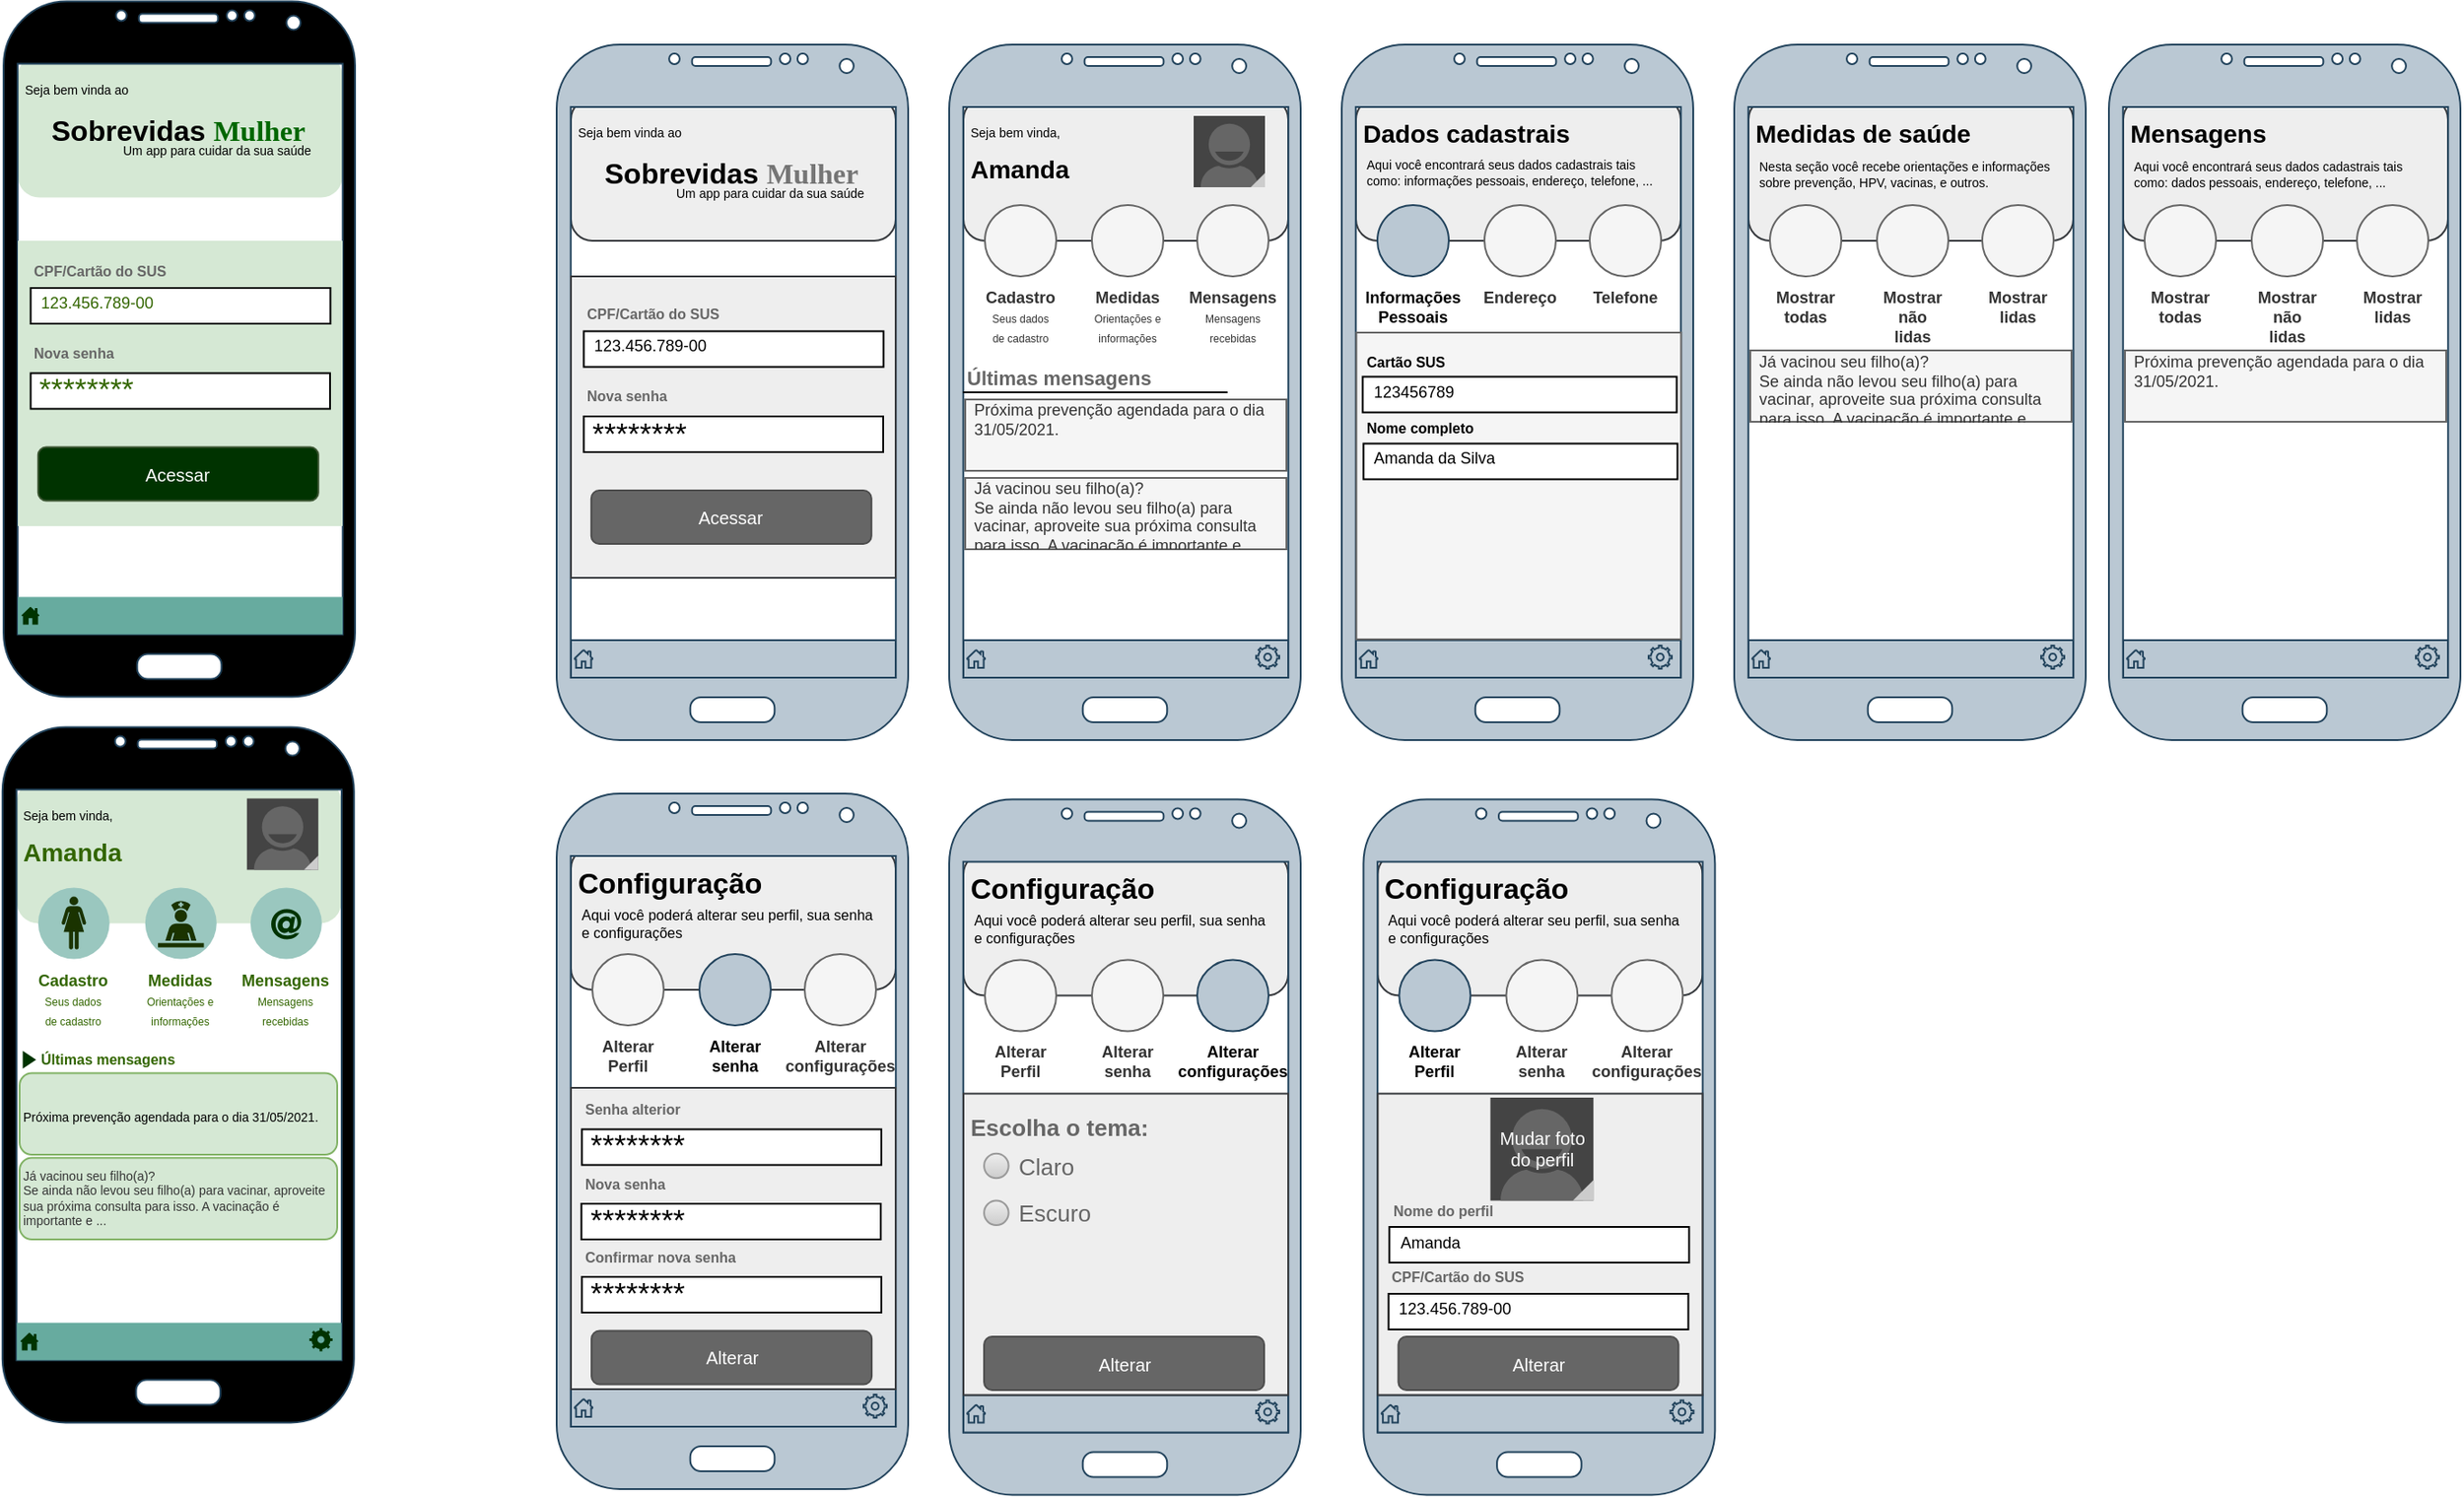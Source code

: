 <mxfile version="13.9.9" type="device"><diagram name="Page-1" id="f1b7ffb7-ca1e-a977-7cf5-a751b3c06c05"><mxGraphModel dx="1736" dy="1020" grid="1" gridSize="10" guides="1" tooltips="1" connect="1" arrows="1" fold="1" page="1" pageScale="1" pageWidth="9000" pageHeight="9000" background="#ffffff" math="0" shadow="0"><root><mxCell id="0"/><mxCell id="1" parent="0"/><mxCell id="N-Yd2WqZfvSpxe6x2Hxh-188" value="" style="rounded=1;whiteSpace=wrap;html=1;fillColor=#eeeeee;strokeColor=#36393d;" parent="1" vertex="1"><mxGeometry x="568" y="690" width="182" height="80" as="geometry"/></mxCell><mxCell id="N-Yd2WqZfvSpxe6x2Hxh-189" value="" style="verticalLabelPosition=bottom;verticalAlign=top;html=1;shadow=0;dashed=0;strokeWidth=1;shape=mxgraph.android.phone2;strokeColor=#23445d;fillColor=#bac8d3;" parent="1" vertex="1"><mxGeometry x="560" y="660" width="197" height="390" as="geometry"/></mxCell><mxCell id="N-Yd2WqZfvSpxe6x2Hxh-194" value="Seja bem vinda ao&amp;nbsp;" style="text;html=1;strokeColor=none;fillColor=none;align=left;verticalAlign=middle;whiteSpace=wrap;rounded=0;fontSize=7;" parent="1" vertex="1"><mxGeometry x="570" y="700" width="90" height="20" as="geometry"/></mxCell><mxCell id="N-Yd2WqZfvSpxe6x2Hxh-195" value="Sobrevidas &lt;font color=&quot;#757575&quot; face=&quot;Georgia&quot;&gt;Mulher&lt;/font&gt;" style="text;html=1;strokeColor=none;fillColor=none;align=center;verticalAlign=middle;whiteSpace=wrap;rounded=0;fontStyle=1;fontSize=16;" parent="1" vertex="1"><mxGeometry x="568" y="722" width="180" height="20" as="geometry"/></mxCell><mxCell id="N-Yd2WqZfvSpxe6x2Hxh-201" value="" style="rounded=0;whiteSpace=wrap;html=1;strokeWidth=1;fontSize=9;align=left;fillColor=#bac8d3;strokeColor=#23445d;" parent="1" vertex="1"><mxGeometry x="568" y="994" width="182" height="21" as="geometry"/></mxCell><mxCell id="N-Yd2WqZfvSpxe6x2Hxh-203" value="" style="pointerEvents=1;shadow=0;dashed=0;html=1;strokeColor=#23445d;labelPosition=center;verticalLabelPosition=bottom;verticalAlign=top;outlineConnect=0;align=center;shape=mxgraph.office.concepts.home;fillColor=#bac8d3;fontSize=9;" parent="1" vertex="1"><mxGeometry x="570" y="999.5" width="10.2" height="10" as="geometry"/></mxCell><mxCell id="N-Yd2WqZfvSpxe6x2Hxh-207" value="" style="rounded=0;whiteSpace=wrap;html=1;strokeWidth=1;fillColor=#eeeeee;fontSize=8;align=left;strokeColor=#36393d;" parent="1" vertex="1"><mxGeometry x="568" y="790" width="182" height="169" as="geometry"/></mxCell><mxCell id="N-Yd2WqZfvSpxe6x2Hxh-209" value="CPF/Cartão do SUS" style="text;html=1;strokeColor=none;fillColor=none;align=left;verticalAlign=middle;whiteSpace=wrap;rounded=0;fontSize=8;fontColor=#666666;fontStyle=1" parent="1" vertex="1"><mxGeometry x="575.2" y="801.75" width="165.4" height="19" as="geometry"/></mxCell><mxCell id="N-Yd2WqZfvSpxe6x2Hxh-210" value="********" style="strokeWidth=1;shadow=0;dashed=0;align=center;html=1;shape=mxgraph.mockup.forms.pwField;mainText=;align=left;fontSize=17;spacingLeft=3;" parent="1" vertex="1"><mxGeometry x="575.2" y="868.5" width="167.8" height="20" as="geometry"/></mxCell><mxCell id="N-Yd2WqZfvSpxe6x2Hxh-211" value="Nova senha" style="text;html=1;strokeColor=none;fillColor=none;align=left;verticalAlign=middle;whiteSpace=wrap;rounded=0;fontSize=8;fontColor=#666666;fontStyle=1" parent="1" vertex="1"><mxGeometry x="575.2" y="847.5" width="165.4" height="19" as="geometry"/></mxCell><mxCell id="N-Yd2WqZfvSpxe6x2Hxh-214" value="123.456.789-00" style="strokeWidth=1;shadow=0;dashed=0;align=center;html=1;shape=mxgraph.mockup.text.textBox;align=left;fontSize=9;spacingLeft=4;spacingTop=-3;mainText=;" parent="1" vertex="1"><mxGeometry x="575.2" y="820.75" width="168" height="20" as="geometry"/></mxCell><mxCell id="N-Yd2WqZfvSpxe6x2Hxh-216" value="Acessar" style="rounded=1;html=1;shadow=0;dashed=0;whiteSpace=wrap;fontSize=10;fillColor=#666666;align=center;strokeColor=#4D4D4D;fontColor=#ffffff;" parent="1" vertex="1"><mxGeometry x="579.4" y="910" width="157" height="30" as="geometry"/></mxCell><mxCell id="N-Yd2WqZfvSpxe6x2Hxh-63" value="" style="rounded=1;whiteSpace=wrap;html=1;fillColor=#eeeeee;strokeColor=#36393d;" parent="1" vertex="1"><mxGeometry x="788" y="690" width="182" height="80" as="geometry"/></mxCell><mxCell id="N-Yd2WqZfvSpxe6x2Hxh-61" value="" style="verticalLabelPosition=bottom;verticalAlign=top;html=1;shadow=0;dashed=0;strokeWidth=1;shape=mxgraph.android.phone2;strokeColor=#23445d;fillColor=#bac8d3;" parent="1" vertex="1"><mxGeometry x="780" y="660" width="197" height="390" as="geometry"/></mxCell><mxCell id="N-Yd2WqZfvSpxe6x2Hxh-64" value="Cadastro&lt;br&gt;&lt;font style=&quot;font-size: 6px ; font-weight: normal&quot;&gt;Seus dados&lt;br&gt;de cadastro&lt;br&gt;&lt;/font&gt;" style="ellipse;whiteSpace=wrap;html=1;aspect=fixed;fillColor=#f5f5f5;strokeColor=#666666;fontColor=#333333;gradientDirection=north;labelPosition=center;verticalLabelPosition=bottom;align=center;verticalAlign=top;fontStyle=1;fontSize=9;" parent="1" vertex="1"><mxGeometry x="800" y="750" width="40" height="40" as="geometry"/></mxCell><mxCell id="N-Yd2WqZfvSpxe6x2Hxh-65" value="Medidas&lt;br&gt;&lt;span style=&quot;font-weight: normal&quot;&gt;&lt;font style=&quot;font-size: 6px&quot;&gt;Orientações e informações&lt;/font&gt;&lt;/span&gt;" style="ellipse;whiteSpace=wrap;html=1;aspect=fixed;fillColor=#f5f5f5;strokeColor=#666666;fontColor=#333333;gradientDirection=north;labelPosition=center;verticalLabelPosition=bottom;align=center;verticalAlign=top;fontStyle=1;fontSize=9;" parent="1" vertex="1"><mxGeometry x="860" y="750" width="40" height="40" as="geometry"/></mxCell><mxCell id="N-Yd2WqZfvSpxe6x2Hxh-66" value="Mensagens&lt;br&gt;&lt;span style=&quot;font-weight: normal&quot;&gt;&lt;font style=&quot;font-size: 6px&quot;&gt;Mensagens recebidas&lt;/font&gt;&lt;/span&gt;" style="ellipse;whiteSpace=wrap;html=1;aspect=fixed;fillColor=#f5f5f5;strokeColor=#666666;fontColor=#333333;gradientDirection=north;verticalAlign=top;labelPosition=center;verticalLabelPosition=bottom;align=center;fontSize=9;fontStyle=1" parent="1" vertex="1"><mxGeometry x="919" y="750" width="40" height="40" as="geometry"/></mxCell><mxCell id="N-Yd2WqZfvSpxe6x2Hxh-69" value="" style="verticalLabelPosition=bottom;verticalAlign=top;html=1;shadow=0;dashed=0;strokeWidth=1;shape=mxgraph.android.contact_badge_normal;gradientColor=#ffffff;" parent="1" vertex="1"><mxGeometry x="917" y="700" width="40" height="40" as="geometry"/></mxCell><mxCell id="N-Yd2WqZfvSpxe6x2Hxh-70" value="Seja bem vinda," style="text;html=1;strokeColor=none;fillColor=none;align=left;verticalAlign=middle;whiteSpace=wrap;rounded=0;fontSize=7;" parent="1" vertex="1"><mxGeometry x="790" y="700" width="90" height="20" as="geometry"/></mxCell><mxCell id="N-Yd2WqZfvSpxe6x2Hxh-71" value="Amanda" style="text;html=1;strokeColor=none;fillColor=none;align=left;verticalAlign=middle;whiteSpace=wrap;rounded=0;fontStyle=1;fontSize=14;" parent="1" vertex="1"><mxGeometry x="790" y="720" width="90" height="20" as="geometry"/></mxCell><mxCell id="N-Yd2WqZfvSpxe6x2Hxh-84" value="" style="group" parent="1" vertex="1" connectable="0"><mxGeometry x="787.75" y="850" width="155.25" height="10" as="geometry"/></mxCell><mxCell id="N-Yd2WqZfvSpxe6x2Hxh-82" value="" style="line;strokeWidth=1;html=1;gradientColor=#ffffff;fontSize=9;align=left;" parent="N-Yd2WqZfvSpxe6x2Hxh-84" vertex="1"><mxGeometry x="-7.017e-14" width="148.299" height="10" as="geometry"/></mxCell><mxCell id="N-Yd2WqZfvSpxe6x2Hxh-85" value="Últimas mensagens" style="text;html=1;align=left;verticalAlign=middle;whiteSpace=wrap;rounded=0;fontSize=11;fontStyle=1;fontColor=#666666;" parent="1" vertex="1"><mxGeometry x="787.75" y="839" width="180" height="15" as="geometry"/></mxCell><mxCell id="N-Yd2WqZfvSpxe6x2Hxh-87" value="&lt;br style=&quot;font-size: 9px;&quot;&gt;&lt;span style=&quot;font-size: 9px;&quot;&gt;Próxima prevenção agendada para o dia 31/05/2021.&lt;br style=&quot;font-size: 9px;&quot;&gt;&lt;/span&gt;" style="text;html=1;strokeColor=#666666;fillColor=#f5f5f5;spacing=5;spacingTop=-20;whiteSpace=wrap;overflow=hidden;rounded=0;fontSize=9;align=left;fontColor=#333333;" parent="1" vertex="1"><mxGeometry x="789" y="859" width="180" height="40" as="geometry"/></mxCell><mxCell id="N-Yd2WqZfvSpxe6x2Hxh-89" value="&lt;br&gt;Já vacinou seu filho(a)?&lt;br&gt;Se ainda não levou seu filho(a) para vacinar, aproveite sua próxima consulta para isso. A vacinação é importante e ..." style="text;html=1;strokeColor=#666666;fillColor=#f5f5f5;spacing=5;spacingTop=-20;whiteSpace=wrap;overflow=hidden;rounded=0;fontSize=9;align=left;fontColor=#333333;" parent="1" vertex="1"><mxGeometry x="789" y="903" width="180" height="40" as="geometry"/></mxCell><mxCell id="N-Yd2WqZfvSpxe6x2Hxh-90" value="" style="rounded=0;whiteSpace=wrap;html=1;strokeWidth=1;fontSize=9;align=left;fillColor=#bac8d3;strokeColor=#23445d;" parent="1" vertex="1"><mxGeometry x="788" y="994" width="182" height="21" as="geometry"/></mxCell><mxCell id="N-Yd2WqZfvSpxe6x2Hxh-91" value="" style="html=1;verticalLabelPosition=bottom;align=center;labelBackgroundColor=#ffffff;verticalAlign=top;strokeWidth=1;strokeColor=#23445d;shadow=0;dashed=0;shape=mxgraph.ios7.icons.settings;fontSize=9;fillColor=#bac8d3;" parent="1" vertex="1"><mxGeometry x="952" y="997" width="13" height="13" as="geometry"/></mxCell><mxCell id="N-Yd2WqZfvSpxe6x2Hxh-92" value="" style="pointerEvents=1;shadow=0;dashed=0;html=1;strokeColor=#23445d;labelPosition=center;verticalLabelPosition=bottom;verticalAlign=top;outlineConnect=0;align=center;shape=mxgraph.office.concepts.home;fillColor=#bac8d3;fontSize=9;" parent="1" vertex="1"><mxGeometry x="790" y="999.5" width="10.2" height="10" as="geometry"/></mxCell><mxCell id="N-Yd2WqZfvSpxe6x2Hxh-112" value="" style="rounded=1;whiteSpace=wrap;html=1;fillColor=#eeeeee;strokeColor=#36393d;" parent="1" vertex="1"><mxGeometry x="1008" y="690" width="182" height="80" as="geometry"/></mxCell><mxCell id="N-Yd2WqZfvSpxe6x2Hxh-113" value="" style="verticalLabelPosition=bottom;verticalAlign=top;html=1;shadow=0;dashed=0;strokeWidth=1;shape=mxgraph.android.phone2;strokeColor=#23445d;fillColor=#bac8d3;" parent="1" vertex="1"><mxGeometry x="1000" y="660" width="197" height="390" as="geometry"/></mxCell><mxCell id="N-Yd2WqZfvSpxe6x2Hxh-114" value="&lt;font&gt;&lt;font style=&quot;font-size: 9px&quot;&gt;Informações Pessoais&lt;/font&gt;&lt;br&gt;&lt;/font&gt;" style="ellipse;whiteSpace=wrap;html=1;aspect=fixed;fillColor=#bac8d3;strokeColor=#23445d;gradientDirection=north;labelPosition=center;verticalLabelPosition=bottom;align=center;verticalAlign=top;fontStyle=1;fontSize=9;" parent="1" vertex="1"><mxGeometry x="1020" y="750" width="40" height="40" as="geometry"/></mxCell><mxCell id="N-Yd2WqZfvSpxe6x2Hxh-115" value="Endereço" style="ellipse;whiteSpace=wrap;html=1;aspect=fixed;fillColor=#f5f5f5;strokeColor=#666666;fontColor=#333333;gradientDirection=north;labelPosition=center;verticalLabelPosition=bottom;align=center;verticalAlign=top;fontStyle=1;fontSize=9;" parent="1" vertex="1"><mxGeometry x="1080" y="750" width="40" height="40" as="geometry"/></mxCell><mxCell id="N-Yd2WqZfvSpxe6x2Hxh-116" value="Telefone" style="ellipse;whiteSpace=wrap;html=1;aspect=fixed;fillColor=#f5f5f5;strokeColor=#666666;fontColor=#333333;gradientDirection=north;verticalAlign=top;labelPosition=center;verticalLabelPosition=bottom;align=center;fontSize=9;fontStyle=1" parent="1" vertex="1"><mxGeometry x="1139" y="750" width="40" height="40" as="geometry"/></mxCell><mxCell id="N-Yd2WqZfvSpxe6x2Hxh-119" value="Dados cadastrais" style="text;html=1;strokeColor=none;fillColor=none;align=left;verticalAlign=middle;whiteSpace=wrap;rounded=0;fontStyle=1;fontSize=14;" parent="1" vertex="1"><mxGeometry x="1010" y="700" width="170" height="20" as="geometry"/></mxCell><mxCell id="N-Yd2WqZfvSpxe6x2Hxh-125" value="" style="rounded=0;whiteSpace=wrap;html=1;strokeWidth=1;fontSize=9;align=left;fillColor=#bac8d3;strokeColor=#23445d;" parent="1" vertex="1"><mxGeometry x="1008" y="994" width="182" height="21" as="geometry"/></mxCell><mxCell id="N-Yd2WqZfvSpxe6x2Hxh-126" value="" style="html=1;verticalLabelPosition=bottom;align=center;labelBackgroundColor=#ffffff;verticalAlign=top;strokeWidth=1;strokeColor=#23445d;shadow=0;dashed=0;shape=mxgraph.ios7.icons.settings;fontSize=9;fillColor=#bac8d3;" parent="1" vertex="1"><mxGeometry x="1172" y="997" width="13" height="13" as="geometry"/></mxCell><mxCell id="N-Yd2WqZfvSpxe6x2Hxh-127" value="" style="pointerEvents=1;shadow=0;dashed=0;html=1;strokeColor=#23445d;labelPosition=center;verticalLabelPosition=bottom;verticalAlign=top;outlineConnect=0;align=center;shape=mxgraph.office.concepts.home;fillColor=#bac8d3;fontSize=9;" parent="1" vertex="1"><mxGeometry x="1010" y="999.5" width="10.2" height="10" as="geometry"/></mxCell><mxCell id="N-Yd2WqZfvSpxe6x2Hxh-111" value="Aqui você encontrará seus dados cadastrais tais como: informações pessoais, endereço, telefone, ..." style="text;html=1;strokeColor=none;fillColor=none;align=left;verticalAlign=middle;whiteSpace=wrap;rounded=0;fontSize=7;" parent="1" vertex="1"><mxGeometry x="1012.2" y="722" width="167.8" height="20" as="geometry"/></mxCell><mxCell id="N-Yd2WqZfvSpxe6x2Hxh-131" value="" style="rounded=1;whiteSpace=wrap;html=1;fillColor=#eeeeee;strokeColor=#36393d;" parent="1" vertex="1"><mxGeometry x="1228" y="690" width="182" height="80" as="geometry"/></mxCell><mxCell id="N-Yd2WqZfvSpxe6x2Hxh-132" value="" style="verticalLabelPosition=bottom;verticalAlign=top;html=1;shadow=0;dashed=0;strokeWidth=1;shape=mxgraph.android.phone2;strokeColor=#23445d;fillColor=#bac8d3;" parent="1" vertex="1"><mxGeometry x="1220" y="660" width="197" height="390" as="geometry"/></mxCell><mxCell id="N-Yd2WqZfvSpxe6x2Hxh-133" value="&lt;font&gt;Mostrar todas&lt;br&gt;&lt;/font&gt;" style="ellipse;whiteSpace=wrap;html=1;aspect=fixed;fillColor=#f5f5f5;strokeColor=#666666;fontColor=#333333;gradientDirection=north;labelPosition=center;verticalLabelPosition=bottom;align=center;verticalAlign=top;fontStyle=1;fontSize=9;" parent="1" vertex="1"><mxGeometry x="1240" y="750" width="40" height="40" as="geometry"/></mxCell><mxCell id="N-Yd2WqZfvSpxe6x2Hxh-134" value="Mostrar não lidas" style="ellipse;whiteSpace=wrap;html=1;aspect=fixed;fillColor=#f5f5f5;strokeColor=#666666;fontColor=#333333;gradientDirection=north;labelPosition=center;verticalLabelPosition=bottom;align=center;verticalAlign=top;fontStyle=1;fontSize=9;" parent="1" vertex="1"><mxGeometry x="1300" y="750" width="40" height="40" as="geometry"/></mxCell><mxCell id="N-Yd2WqZfvSpxe6x2Hxh-135" value="Mostrar lidas" style="ellipse;whiteSpace=wrap;html=1;aspect=fixed;fillColor=#f5f5f5;strokeColor=#666666;fontColor=#333333;gradientDirection=north;verticalAlign=top;labelPosition=center;verticalLabelPosition=bottom;align=center;fontSize=9;fontStyle=1" parent="1" vertex="1"><mxGeometry x="1359" y="750" width="40" height="40" as="geometry"/></mxCell><mxCell id="N-Yd2WqZfvSpxe6x2Hxh-136" value="Medidas de saúde" style="text;html=1;strokeColor=none;fillColor=none;align=left;verticalAlign=middle;whiteSpace=wrap;rounded=0;fontStyle=1;fontSize=14;" parent="1" vertex="1"><mxGeometry x="1230" y="700" width="170" height="20" as="geometry"/></mxCell><mxCell id="N-Yd2WqZfvSpxe6x2Hxh-137" value="" style="rounded=0;whiteSpace=wrap;html=1;strokeWidth=1;fontSize=9;align=left;fillColor=#bac8d3;strokeColor=#23445d;" parent="1" vertex="1"><mxGeometry x="1228" y="994" width="182" height="21" as="geometry"/></mxCell><mxCell id="N-Yd2WqZfvSpxe6x2Hxh-138" value="" style="html=1;verticalLabelPosition=bottom;align=center;labelBackgroundColor=#ffffff;verticalAlign=top;strokeWidth=1;strokeColor=#23445d;shadow=0;dashed=0;shape=mxgraph.ios7.icons.settings;fontSize=9;fillColor=#bac8d3;" parent="1" vertex="1"><mxGeometry x="1392" y="997" width="13" height="13" as="geometry"/></mxCell><mxCell id="N-Yd2WqZfvSpxe6x2Hxh-139" value="" style="pointerEvents=1;shadow=0;dashed=0;html=1;strokeColor=#23445d;labelPosition=center;verticalLabelPosition=bottom;verticalAlign=top;outlineConnect=0;align=center;shape=mxgraph.office.concepts.home;fillColor=#bac8d3;fontSize=9;" parent="1" vertex="1"><mxGeometry x="1230" y="999.5" width="10.2" height="10" as="geometry"/></mxCell><mxCell id="N-Yd2WqZfvSpxe6x2Hxh-140" value="Nesta seção você recebe orientações e informações sobre prevenção, HPV, vacinas, e outros." style="text;html=1;strokeColor=none;fillColor=none;align=left;verticalAlign=middle;whiteSpace=wrap;rounded=0;fontSize=7;" parent="1" vertex="1"><mxGeometry x="1232.2" y="721" width="167.8" height="24" as="geometry"/></mxCell><mxCell id="N-Yd2WqZfvSpxe6x2Hxh-141" value="" style="rounded=1;whiteSpace=wrap;html=1;fillColor=#eeeeee;strokeColor=#36393d;" parent="1" vertex="1"><mxGeometry x="1438" y="690" width="182" height="80" as="geometry"/></mxCell><mxCell id="N-Yd2WqZfvSpxe6x2Hxh-142" value="" style="verticalLabelPosition=bottom;verticalAlign=top;html=1;shadow=0;dashed=0;strokeWidth=1;shape=mxgraph.android.phone2;strokeColor=#23445d;fillColor=#bac8d3;" parent="1" vertex="1"><mxGeometry x="1430" y="660" width="197" height="390" as="geometry"/></mxCell><mxCell id="N-Yd2WqZfvSpxe6x2Hxh-143" value="&lt;font&gt;Mostrar todas&lt;br&gt;&lt;/font&gt;" style="ellipse;whiteSpace=wrap;html=1;aspect=fixed;fillColor=#f5f5f5;strokeColor=#666666;fontColor=#333333;gradientDirection=north;labelPosition=center;verticalLabelPosition=bottom;align=center;verticalAlign=top;fontStyle=1;fontSize=9;" parent="1" vertex="1"><mxGeometry x="1450" y="750" width="40" height="40" as="geometry"/></mxCell><mxCell id="N-Yd2WqZfvSpxe6x2Hxh-144" value="Mostrar não lidas" style="ellipse;whiteSpace=wrap;html=1;aspect=fixed;fillColor=#f5f5f5;strokeColor=#666666;fontColor=#333333;gradientDirection=north;labelPosition=center;verticalLabelPosition=bottom;align=center;verticalAlign=top;fontStyle=1;fontSize=9;" parent="1" vertex="1"><mxGeometry x="1510" y="750" width="40" height="40" as="geometry"/></mxCell><mxCell id="N-Yd2WqZfvSpxe6x2Hxh-145" value="Mostrar lidas" style="ellipse;whiteSpace=wrap;html=1;aspect=fixed;fillColor=#f5f5f5;strokeColor=#666666;fontColor=#333333;gradientDirection=north;verticalAlign=top;labelPosition=center;verticalLabelPosition=bottom;align=center;fontSize=9;fontStyle=1" parent="1" vertex="1"><mxGeometry x="1569" y="750" width="40" height="40" as="geometry"/></mxCell><mxCell id="N-Yd2WqZfvSpxe6x2Hxh-146" value="Mensagens" style="text;html=1;strokeColor=none;fillColor=none;align=left;verticalAlign=middle;whiteSpace=wrap;rounded=0;fontStyle=1;fontSize=14;" parent="1" vertex="1"><mxGeometry x="1440" y="700" width="170" height="20" as="geometry"/></mxCell><mxCell id="N-Yd2WqZfvSpxe6x2Hxh-147" value="" style="rounded=0;whiteSpace=wrap;html=1;strokeWidth=1;fontSize=9;align=left;fillColor=#bac8d3;strokeColor=#23445d;" parent="1" vertex="1"><mxGeometry x="1438" y="994" width="182" height="21" as="geometry"/></mxCell><mxCell id="N-Yd2WqZfvSpxe6x2Hxh-148" value="" style="html=1;verticalLabelPosition=bottom;align=center;labelBackgroundColor=#ffffff;verticalAlign=top;strokeWidth=1;strokeColor=#23445d;shadow=0;dashed=0;shape=mxgraph.ios7.icons.settings;fontSize=9;fillColor=#bac8d3;" parent="1" vertex="1"><mxGeometry x="1602" y="997" width="13" height="13" as="geometry"/></mxCell><mxCell id="N-Yd2WqZfvSpxe6x2Hxh-149" value="" style="pointerEvents=1;shadow=0;dashed=0;html=1;strokeColor=#23445d;labelPosition=center;verticalLabelPosition=bottom;verticalAlign=top;outlineConnect=0;align=center;shape=mxgraph.office.concepts.home;fillColor=#bac8d3;fontSize=9;" parent="1" vertex="1"><mxGeometry x="1440" y="999.5" width="10.2" height="10" as="geometry"/></mxCell><mxCell id="N-Yd2WqZfvSpxe6x2Hxh-150" value="Aqui você encontrará seus dados cadastrais tais como: dados pessoais, endereço, telefone, ..." style="text;html=1;strokeColor=none;fillColor=none;align=left;verticalAlign=middle;whiteSpace=wrap;rounded=0;fontSize=7;" parent="1" vertex="1"><mxGeometry x="1442.2" y="721" width="167.8" height="24" as="geometry"/></mxCell><mxCell id="N-Yd2WqZfvSpxe6x2Hxh-151" value="&lt;br style=&quot;font-size: 9px;&quot;&gt;&lt;span style=&quot;font-size: 9px;&quot;&gt;Próxima prevenção agendada para o dia 31/05/2021.&lt;br style=&quot;font-size: 9px;&quot;&gt;&lt;/span&gt;" style="text;html=1;strokeColor=#666666;fillColor=#f5f5f5;spacing=5;spacingTop=-20;whiteSpace=wrap;overflow=hidden;rounded=0;fontSize=9;align=left;fontColor=#333333;" parent="1" vertex="1"><mxGeometry x="1439" y="831.5" width="180" height="40" as="geometry"/></mxCell><mxCell id="N-Yd2WqZfvSpxe6x2Hxh-152" value="&lt;br&gt;Já vacinou seu filho(a)?&lt;br&gt;Se ainda não levou seu filho(a) para vacinar, aproveite sua próxima consulta para isso. A vacinação é importante e ..." style="text;html=1;strokeColor=#666666;fillColor=#f5f5f5;spacing=5;spacingTop=-20;whiteSpace=wrap;overflow=hidden;rounded=0;fontSize=9;align=left;fontColor=#333333;" parent="1" vertex="1"><mxGeometry x="1229" y="831.5" width="180" height="40" as="geometry"/></mxCell><mxCell id="N-Yd2WqZfvSpxe6x2Hxh-156" value="" style="rounded=0;whiteSpace=wrap;html=1;strokeWidth=1;fontSize=8;align=left;fillColor=#f5f5f5;strokeColor=#666666;fontColor=#333333;" parent="1" vertex="1"><mxGeometry x="1008.2" y="821.5" width="182" height="172" as="geometry"/></mxCell><mxCell id="N-Yd2WqZfvSpxe6x2Hxh-157" value="123456789" style="strokeWidth=1;shadow=0;dashed=0;align=center;html=1;shape=mxgraph.mockup.text.textBox;align=left;fontSize=9;spacingLeft=4;spacingTop=-3;mainText=;" parent="1" vertex="1"><mxGeometry x="1011.75" y="846.25" width="176" height="20" as="geometry"/></mxCell><mxCell id="N-Yd2WqZfvSpxe6x2Hxh-158" value="Cartão SUS" style="text;html=1;strokeColor=none;fillColor=none;align=left;verticalAlign=middle;whiteSpace=wrap;rounded=0;fontSize=8;fontStyle=1" parent="1" vertex="1"><mxGeometry x="1011.75" y="828.75" width="164.25" height="17.5" as="geometry"/></mxCell><mxCell id="N-Yd2WqZfvSpxe6x2Hxh-160" value="Nome completo" style="text;html=1;strokeColor=none;fillColor=none;align=left;verticalAlign=middle;whiteSpace=wrap;rounded=0;fontSize=8;fontStyle=1" parent="1" vertex="1"><mxGeometry x="1012.2" y="866.25" width="164.25" height="17.5" as="geometry"/></mxCell><mxCell id="N-Yd2WqZfvSpxe6x2Hxh-161" value="Amanda da Silva" style="strokeWidth=1;shadow=0;dashed=0;align=center;html=1;shape=mxgraph.mockup.text.textBox;align=left;fontSize=9;spacingLeft=4;spacingTop=-3;mainText=;" parent="1" vertex="1"><mxGeometry x="1012.2" y="883.75" width="176" height="20" as="geometry"/></mxCell><mxCell id="N-Yd2WqZfvSpxe6x2Hxh-163" value="" style="rounded=1;whiteSpace=wrap;html=1;fillColor=#eeeeee;strokeColor=#36393d;" parent="1" vertex="1"><mxGeometry x="568" y="1110" width="182" height="80" as="geometry"/></mxCell><mxCell id="N-Yd2WqZfvSpxe6x2Hxh-164" value="" style="verticalLabelPosition=bottom;verticalAlign=top;html=1;shadow=0;dashed=0;strokeWidth=1;shape=mxgraph.android.phone2;strokeColor=#23445d;fillColor=#bac8d3;" parent="1" vertex="1"><mxGeometry x="560" y="1080" width="197" height="390" as="geometry"/></mxCell><mxCell id="N-Yd2WqZfvSpxe6x2Hxh-165" value="&lt;font&gt;Alterar Perfil&lt;br&gt;&lt;/font&gt;" style="ellipse;whiteSpace=wrap;html=1;aspect=fixed;fillColor=#f5f5f5;strokeColor=#666666;fontColor=#333333;gradientDirection=north;labelPosition=center;verticalLabelPosition=bottom;align=center;verticalAlign=top;fontStyle=1;fontSize=9;" parent="1" vertex="1"><mxGeometry x="580" y="1170" width="40" height="40" as="geometry"/></mxCell><mxCell id="N-Yd2WqZfvSpxe6x2Hxh-166" value="Alterar senha" style="ellipse;whiteSpace=wrap;html=1;aspect=fixed;fillColor=#bac8d3;strokeColor=#23445d;gradientDirection=north;labelPosition=center;verticalLabelPosition=bottom;align=center;verticalAlign=top;fontStyle=1;fontSize=9;" parent="1" vertex="1"><mxGeometry x="640" y="1170" width="40" height="40" as="geometry"/></mxCell><mxCell id="N-Yd2WqZfvSpxe6x2Hxh-167" value="Alterar configurações" style="ellipse;whiteSpace=wrap;html=1;aspect=fixed;fillColor=#f5f5f5;strokeColor=#666666;fontColor=#333333;gradientDirection=north;verticalAlign=top;labelPosition=center;verticalLabelPosition=bottom;align=center;fontSize=9;fontStyle=1" parent="1" vertex="1"><mxGeometry x="699" y="1170" width="40" height="40" as="geometry"/></mxCell><mxCell id="N-Yd2WqZfvSpxe6x2Hxh-168" value="Configuração" style="text;html=1;strokeColor=none;fillColor=none;align=left;verticalAlign=middle;whiteSpace=wrap;rounded=0;fontStyle=1;fontSize=16;" parent="1" vertex="1"><mxGeometry x="570" y="1120" width="170" height="20" as="geometry"/></mxCell><mxCell id="N-Yd2WqZfvSpxe6x2Hxh-169" value="" style="rounded=0;whiteSpace=wrap;html=1;strokeWidth=1;fontSize=9;align=left;fillColor=#bac8d3;strokeColor=#23445d;" parent="1" vertex="1"><mxGeometry x="568" y="1414" width="182" height="21" as="geometry"/></mxCell><mxCell id="N-Yd2WqZfvSpxe6x2Hxh-170" value="" style="html=1;verticalLabelPosition=bottom;align=center;labelBackgroundColor=#ffffff;verticalAlign=top;strokeWidth=1;strokeColor=#23445d;shadow=0;dashed=0;shape=mxgraph.ios7.icons.settings;fontSize=9;fillColor=#bac8d3;" parent="1" vertex="1"><mxGeometry x="732" y="1417" width="13" height="13" as="geometry"/></mxCell><mxCell id="N-Yd2WqZfvSpxe6x2Hxh-171" value="" style="pointerEvents=1;shadow=0;dashed=0;html=1;strokeColor=#23445d;labelPosition=center;verticalLabelPosition=bottom;verticalAlign=top;outlineConnect=0;align=center;shape=mxgraph.office.concepts.home;fillColor=#bac8d3;fontSize=9;" parent="1" vertex="1"><mxGeometry x="570" y="1419.5" width="10.2" height="10" as="geometry"/></mxCell><mxCell id="N-Yd2WqZfvSpxe6x2Hxh-172" value="Aqui você poderá alterar seu perfil, sua senha e configurações" style="text;html=1;strokeColor=none;fillColor=none;align=left;verticalAlign=middle;whiteSpace=wrap;rounded=0;fontSize=8;" parent="1" vertex="1"><mxGeometry x="572.2" y="1141" width="167.8" height="24" as="geometry"/></mxCell><mxCell id="N-Yd2WqZfvSpxe6x2Hxh-180" value="" style="rounded=0;whiteSpace=wrap;html=1;strokeWidth=1;fillColor=#eeeeee;fontSize=8;align=left;strokeColor=#36393d;" parent="1" vertex="1"><mxGeometry x="568" y="1245" width="182" height="169" as="geometry"/></mxCell><mxCell id="N-Yd2WqZfvSpxe6x2Hxh-181" value="********" style="strokeWidth=1;shadow=0;dashed=0;align=center;html=1;shape=mxgraph.mockup.forms.pwField;mainText=;align=left;fontSize=17;spacingLeft=3;" parent="1" vertex="1"><mxGeometry x="574.15" y="1268.25" width="167.8" height="20" as="geometry"/></mxCell><mxCell id="N-Yd2WqZfvSpxe6x2Hxh-182" value="Senha alterior" style="text;html=1;strokeColor=none;fillColor=none;align=left;verticalAlign=middle;whiteSpace=wrap;rounded=0;fontSize=8;fontColor=#666666;fontStyle=1" parent="1" vertex="1"><mxGeometry x="574.15" y="1247.25" width="165.4" height="19" as="geometry"/></mxCell><mxCell id="N-Yd2WqZfvSpxe6x2Hxh-183" value="********" style="strokeWidth=1;shadow=0;dashed=0;align=center;html=1;shape=mxgraph.mockup.forms.pwField;mainText=;align=left;fontSize=17;spacingLeft=3;" parent="1" vertex="1"><mxGeometry x="573.85" y="1310" width="167.8" height="20" as="geometry"/></mxCell><mxCell id="N-Yd2WqZfvSpxe6x2Hxh-184" value="Nova senha" style="text;html=1;strokeColor=none;fillColor=none;align=left;verticalAlign=middle;whiteSpace=wrap;rounded=0;fontSize=8;fontColor=#666666;fontStyle=1" parent="1" vertex="1"><mxGeometry x="573.85" y="1289" width="165.4" height="19" as="geometry"/></mxCell><mxCell id="N-Yd2WqZfvSpxe6x2Hxh-185" value="********" style="strokeWidth=1;shadow=0;dashed=0;align=center;html=1;shape=mxgraph.mockup.forms.pwField;mainText=;align=left;fontSize=17;spacingLeft=3;" parent="1" vertex="1"><mxGeometry x="574.15" y="1351" width="167.8" height="20" as="geometry"/></mxCell><mxCell id="N-Yd2WqZfvSpxe6x2Hxh-186" value="Confirmar nova senha" style="text;html=1;strokeColor=none;fillColor=none;align=left;verticalAlign=middle;whiteSpace=wrap;rounded=0;fontSize=8;fontColor=#666666;fontStyle=1" parent="1" vertex="1"><mxGeometry x="574.15" y="1330" width="165.4" height="19" as="geometry"/></mxCell><mxCell id="N-Yd2WqZfvSpxe6x2Hxh-218" value="Alterar" style="rounded=1;html=1;shadow=0;dashed=0;whiteSpace=wrap;fontSize=10;fillColor=#666666;align=center;strokeColor=#4D4D4D;fontColor=#ffffff;" parent="1" vertex="1"><mxGeometry x="579.55" y="1381.25" width="157" height="30" as="geometry"/></mxCell><mxCell id="N-Yd2WqZfvSpxe6x2Hxh-219" value="" style="rounded=1;whiteSpace=wrap;html=1;fillColor=#eeeeee;strokeColor=#36393d;" parent="1" vertex="1"><mxGeometry x="788" y="1113.25" width="182" height="80" as="geometry"/></mxCell><mxCell id="N-Yd2WqZfvSpxe6x2Hxh-220" value="" style="verticalLabelPosition=bottom;verticalAlign=top;html=1;shadow=0;dashed=0;strokeWidth=1;shape=mxgraph.android.phone2;strokeColor=#23445d;fillColor=#bac8d3;" parent="1" vertex="1"><mxGeometry x="780" y="1083.25" width="197" height="390" as="geometry"/></mxCell><mxCell id="N-Yd2WqZfvSpxe6x2Hxh-221" value="&lt;font&gt;Alterar Perfil&lt;br&gt;&lt;/font&gt;" style="ellipse;whiteSpace=wrap;html=1;aspect=fixed;fillColor=#f5f5f5;strokeColor=#666666;fontColor=#333333;gradientDirection=north;labelPosition=center;verticalLabelPosition=bottom;align=center;verticalAlign=top;fontStyle=1;fontSize=9;" parent="1" vertex="1"><mxGeometry x="800" y="1173.25" width="40" height="40" as="geometry"/></mxCell><mxCell id="N-Yd2WqZfvSpxe6x2Hxh-222" value="Alterar senha" style="ellipse;whiteSpace=wrap;html=1;aspect=fixed;fillColor=#f5f5f5;strokeColor=#666666;gradientDirection=north;labelPosition=center;verticalLabelPosition=bottom;align=center;verticalAlign=top;fontStyle=1;fontSize=9;fontColor=#333333;" parent="1" vertex="1"><mxGeometry x="860" y="1173.25" width="40" height="40" as="geometry"/></mxCell><mxCell id="N-Yd2WqZfvSpxe6x2Hxh-223" value="Alterar configurações" style="ellipse;whiteSpace=wrap;html=1;aspect=fixed;fillColor=#bac8d3;strokeColor=#23445d;gradientDirection=north;verticalAlign=top;labelPosition=center;verticalLabelPosition=bottom;align=center;fontSize=9;fontStyle=1" parent="1" vertex="1"><mxGeometry x="919" y="1173.25" width="40" height="40" as="geometry"/></mxCell><mxCell id="N-Yd2WqZfvSpxe6x2Hxh-224" value="Configuração" style="text;html=1;strokeColor=none;fillColor=none;align=left;verticalAlign=middle;whiteSpace=wrap;rounded=0;fontStyle=1;fontSize=16;" parent="1" vertex="1"><mxGeometry x="790" y="1123.25" width="170" height="20" as="geometry"/></mxCell><mxCell id="N-Yd2WqZfvSpxe6x2Hxh-225" value="" style="rounded=0;whiteSpace=wrap;html=1;strokeWidth=1;fontSize=9;align=left;fillColor=#bac8d3;strokeColor=#23445d;" parent="1" vertex="1"><mxGeometry x="788" y="1417.25" width="182" height="21" as="geometry"/></mxCell><mxCell id="N-Yd2WqZfvSpxe6x2Hxh-226" value="" style="html=1;verticalLabelPosition=bottom;align=center;labelBackgroundColor=#ffffff;verticalAlign=top;strokeWidth=1;strokeColor=#23445d;shadow=0;dashed=0;shape=mxgraph.ios7.icons.settings;fontSize=9;fillColor=#bac8d3;" parent="1" vertex="1"><mxGeometry x="952" y="1420.25" width="13" height="13" as="geometry"/></mxCell><mxCell id="N-Yd2WqZfvSpxe6x2Hxh-227" value="" style="pointerEvents=1;shadow=0;dashed=0;html=1;strokeColor=#23445d;labelPosition=center;verticalLabelPosition=bottom;verticalAlign=top;outlineConnect=0;align=center;shape=mxgraph.office.concepts.home;fillColor=#bac8d3;fontSize=9;" parent="1" vertex="1"><mxGeometry x="790" y="1422.75" width="10.2" height="10" as="geometry"/></mxCell><mxCell id="N-Yd2WqZfvSpxe6x2Hxh-228" value="Aqui você poderá alterar seu perfil, sua senha e configurações" style="text;html=1;strokeColor=none;fillColor=none;align=left;verticalAlign=middle;whiteSpace=wrap;rounded=0;fontSize=8;" parent="1" vertex="1"><mxGeometry x="792.2" y="1144.25" width="167.8" height="24" as="geometry"/></mxCell><mxCell id="N-Yd2WqZfvSpxe6x2Hxh-229" value="" style="rounded=0;whiteSpace=wrap;html=1;strokeWidth=1;fillColor=#eeeeee;fontSize=8;align=left;strokeColor=#36393d;" parent="1" vertex="1"><mxGeometry x="788" y="1248.25" width="182" height="169" as="geometry"/></mxCell><mxCell id="N-Yd2WqZfvSpxe6x2Hxh-236" value="Alterar" style="rounded=1;html=1;shadow=0;dashed=0;whiteSpace=wrap;fontSize=10;fillColor=#666666;align=center;strokeColor=#4D4D4D;fontColor=#ffffff;" parent="1" vertex="1"><mxGeometry x="799.55" y="1384.5" width="157" height="30" as="geometry"/></mxCell><mxCell id="N-Yd2WqZfvSpxe6x2Hxh-250" value="Claro" style="shape=ellipse;fillColor=#eeeeee;strokeColor=#999999;gradientColor=#cccccc;html=1;align=left;spacingLeft=4;fontSize=13;fontColor=#666666;labelPosition=right;shadow=0;" parent="1" vertex="1"><mxGeometry x="799.55" y="1281.87" width="13.75" height="13.75" as="geometry"/></mxCell><mxCell id="N-Yd2WqZfvSpxe6x2Hxh-251" value="Escuro" style="shape=ellipse;fillColor=#eeeeee;strokeColor=#999999;gradientColor=#cccccc;html=1;align=left;spacingLeft=4;fontSize=13;fontColor=#666666;labelPosition=right;shadow=0;" parent="1" vertex="1"><mxGeometry x="799.55" y="1308.25" width="13.75" height="13.75" as="geometry"/></mxCell><mxCell id="N-Yd2WqZfvSpxe6x2Hxh-253" value="Escolha o tema:" style="text;html=1;strokeColor=none;fillColor=none;align=left;verticalAlign=middle;whiteSpace=wrap;rounded=0;fontSize=13;fontColor=#666666;fontStyle=1" parent="1" vertex="1"><mxGeometry x="790" y="1257" width="160" height="20" as="geometry"/></mxCell><mxCell id="N-Yd2WqZfvSpxe6x2Hxh-255" value="" style="rounded=1;whiteSpace=wrap;html=1;fillColor=#eeeeee;strokeColor=#36393d;" parent="1" vertex="1"><mxGeometry x="1020.2" y="1113.25" width="182" height="80" as="geometry"/></mxCell><mxCell id="N-Yd2WqZfvSpxe6x2Hxh-256" value="" style="verticalLabelPosition=bottom;verticalAlign=top;html=1;shadow=0;dashed=0;strokeWidth=1;shape=mxgraph.android.phone2;strokeColor=#23445d;fillColor=#bac8d3;" parent="1" vertex="1"><mxGeometry x="1012.2" y="1083.25" width="197" height="390" as="geometry"/></mxCell><mxCell id="N-Yd2WqZfvSpxe6x2Hxh-257" value="&lt;font&gt;Alterar Perfil&lt;br&gt;&lt;/font&gt;" style="ellipse;whiteSpace=wrap;html=1;aspect=fixed;fillColor=#bac8d3;strokeColor=#23445d;gradientDirection=north;labelPosition=center;verticalLabelPosition=bottom;align=center;verticalAlign=top;fontStyle=1;fontSize=9;" parent="1" vertex="1"><mxGeometry x="1032.2" y="1173.25" width="40" height="40" as="geometry"/></mxCell><mxCell id="N-Yd2WqZfvSpxe6x2Hxh-258" value="Alterar senha" style="ellipse;whiteSpace=wrap;html=1;aspect=fixed;fillColor=#f5f5f5;strokeColor=#666666;gradientDirection=north;labelPosition=center;verticalLabelPosition=bottom;align=center;verticalAlign=top;fontStyle=1;fontSize=9;fontColor=#333333;" parent="1" vertex="1"><mxGeometry x="1092.2" y="1173.25" width="40" height="40" as="geometry"/></mxCell><mxCell id="N-Yd2WqZfvSpxe6x2Hxh-259" value="Alterar configurações" style="ellipse;whiteSpace=wrap;html=1;aspect=fixed;fillColor=#f5f5f5;strokeColor=#666666;gradientDirection=north;verticalAlign=top;labelPosition=center;verticalLabelPosition=bottom;align=center;fontSize=9;fontStyle=1;fontColor=#333333;" parent="1" vertex="1"><mxGeometry x="1151.2" y="1173.25" width="40" height="40" as="geometry"/></mxCell><mxCell id="N-Yd2WqZfvSpxe6x2Hxh-260" value="Configuração" style="text;html=1;strokeColor=none;fillColor=none;align=left;verticalAlign=middle;whiteSpace=wrap;rounded=0;fontStyle=1;fontSize=16;" parent="1" vertex="1"><mxGeometry x="1022.2" y="1123.25" width="170" height="20" as="geometry"/></mxCell><mxCell id="N-Yd2WqZfvSpxe6x2Hxh-261" value="" style="rounded=0;whiteSpace=wrap;html=1;strokeWidth=1;fontSize=9;align=left;fillColor=#bac8d3;strokeColor=#23445d;" parent="1" vertex="1"><mxGeometry x="1020.2" y="1417.25" width="182" height="21" as="geometry"/></mxCell><mxCell id="N-Yd2WqZfvSpxe6x2Hxh-262" value="" style="html=1;verticalLabelPosition=bottom;align=center;labelBackgroundColor=#ffffff;verticalAlign=top;strokeWidth=1;strokeColor=#23445d;shadow=0;dashed=0;shape=mxgraph.ios7.icons.settings;fontSize=9;fillColor=#bac8d3;" parent="1" vertex="1"><mxGeometry x="1184.2" y="1420.25" width="13" height="13" as="geometry"/></mxCell><mxCell id="N-Yd2WqZfvSpxe6x2Hxh-263" value="" style="pointerEvents=1;shadow=0;dashed=0;html=1;strokeColor=#23445d;labelPosition=center;verticalLabelPosition=bottom;verticalAlign=top;outlineConnect=0;align=center;shape=mxgraph.office.concepts.home;fillColor=#bac8d3;fontSize=9;" parent="1" vertex="1"><mxGeometry x="1022.2" y="1422.75" width="10.2" height="10" as="geometry"/></mxCell><mxCell id="N-Yd2WqZfvSpxe6x2Hxh-264" value="Aqui você poderá alterar seu perfil, sua senha e configurações" style="text;html=1;strokeColor=none;fillColor=none;align=left;verticalAlign=middle;whiteSpace=wrap;rounded=0;fontSize=8;" parent="1" vertex="1"><mxGeometry x="1024.4" y="1144.25" width="167.8" height="24" as="geometry"/></mxCell><mxCell id="N-Yd2WqZfvSpxe6x2Hxh-265" value="" style="rounded=0;whiteSpace=wrap;html=1;strokeWidth=1;fillColor=#eeeeee;fontSize=8;align=left;strokeColor=#36393d;" parent="1" vertex="1"><mxGeometry x="1020.2" y="1248.25" width="182" height="169" as="geometry"/></mxCell><mxCell id="N-Yd2WqZfvSpxe6x2Hxh-266" value="Alterar" style="rounded=1;html=1;shadow=0;dashed=0;whiteSpace=wrap;fontSize=10;fillColor=#666666;align=center;strokeColor=#4D4D4D;fontColor=#ffffff;" parent="1" vertex="1"><mxGeometry x="1031.75" y="1384.5" width="157" height="30" as="geometry"/></mxCell><mxCell id="N-Yd2WqZfvSpxe6x2Hxh-271" value="&lt;span style=&quot;font-size: 10px;&quot;&gt;&lt;font color=&quot;#ffffff&quot; style=&quot;font-size: 10px;&quot;&gt;Mudar foto&lt;br style=&quot;font-size: 10px;&quot;&gt;do perfil&lt;/font&gt;&lt;/span&gt;" style="verticalLabelPosition=middle;verticalAlign=middle;html=1;shadow=0;dashed=0;strokeWidth=1;shape=mxgraph.android.contact_badge_normal;fillColor=none;gradientColor=#ffffff;fontSize=10;fontColor=#666666;align=center;labelPosition=center;fontStyle=0" parent="1" vertex="1"><mxGeometry x="1083.32" y="1250.49" width="57.76" height="57.76" as="geometry"/></mxCell><mxCell id="N-Yd2WqZfvSpxe6x2Hxh-272" value="Nome do perfil" style="text;html=1;strokeColor=none;fillColor=none;align=left;verticalAlign=middle;whiteSpace=wrap;rounded=0;fontSize=8;fontColor=#666666;fontStyle=1" parent="1" vertex="1"><mxGeometry x="1026.7" y="1304" width="165.4" height="19" as="geometry"/></mxCell><mxCell id="N-Yd2WqZfvSpxe6x2Hxh-273" value="Amanda" style="strokeWidth=1;shadow=0;dashed=0;align=center;html=1;shape=mxgraph.mockup.text.textBox;align=left;fontSize=9;spacingLeft=4;spacingTop=-3;mainText=;" parent="1" vertex="1"><mxGeometry x="1026.7" y="1323" width="168" height="20" as="geometry"/></mxCell><mxCell id="N-Yd2WqZfvSpxe6x2Hxh-274" value="CPF/Cartão do SUS" style="text;html=1;strokeColor=none;fillColor=none;align=left;verticalAlign=middle;whiteSpace=wrap;rounded=0;fontSize=8;fontColor=#666666;fontStyle=1" parent="1" vertex="1"><mxGeometry x="1026.25" y="1341.5" width="165.4" height="19" as="geometry"/></mxCell><mxCell id="N-Yd2WqZfvSpxe6x2Hxh-275" value="123.456.789-00" style="strokeWidth=1;shadow=0;dashed=0;align=center;html=1;shape=mxgraph.mockup.text.textBox;align=left;fontSize=9;spacingLeft=4;spacingTop=-3;mainText=;" parent="1" vertex="1"><mxGeometry x="1026.25" y="1360.5" width="168" height="20" as="geometry"/></mxCell><mxCell id="N-Yd2WqZfvSpxe6x2Hxh-277" value="Um app para cuidar da sua saúde" style="text;html=1;strokeColor=none;fillColor=none;align=left;verticalAlign=middle;whiteSpace=wrap;rounded=0;fontSize=7;" parent="1" vertex="1"><mxGeometry x="625.2" y="734" width="117.8" height="20" as="geometry"/></mxCell><mxCell id="4DseIijdijo1Xco1ug14-1" value="" style="rounded=1;whiteSpace=wrap;html=1;fillColor=#d5e8d4;strokeColor=none;" parent="1" vertex="1"><mxGeometry x="258" y="665.75" width="182" height="80" as="geometry"/></mxCell><mxCell id="4DseIijdijo1Xco1ug14-2" value="" style="verticalLabelPosition=bottom;verticalAlign=top;html=1;shadow=0;dashed=0;strokeWidth=1;shape=mxgraph.android.phone2;strokeColor=#23445d;fillColor=#000000;" parent="1" vertex="1"><mxGeometry x="250" y="635.75" width="197" height="390" as="geometry"/></mxCell><mxCell id="4DseIijdijo1Xco1ug14-3" value="Seja bem vinda ao&amp;nbsp;" style="text;html=1;strokeColor=none;fillColor=none;align=left;verticalAlign=middle;whiteSpace=wrap;rounded=0;fontSize=7;" parent="1" vertex="1"><mxGeometry x="260" y="675.75" width="90" height="20" as="geometry"/></mxCell><mxCell id="4DseIijdijo1Xco1ug14-4" value="Sobrevidas &lt;font face=&quot;Georgia&quot; color=&quot;#006600&quot;&gt;Mulher&lt;/font&gt;" style="text;html=1;strokeColor=none;fillColor=none;align=center;verticalAlign=middle;whiteSpace=wrap;rounded=0;fontStyle=1;fontSize=16;" parent="1" vertex="1"><mxGeometry x="258" y="697.75" width="180" height="20" as="geometry"/></mxCell><mxCell id="4DseIijdijo1Xco1ug14-5" value="" style="rounded=0;whiteSpace=wrap;html=1;strokeWidth=1;fontSize=9;align=left;strokeColor=none;fillColor=#67AB9F;" parent="1" vertex="1"><mxGeometry x="258" y="969.75" width="182" height="21" as="geometry"/></mxCell><mxCell id="4DseIijdijo1Xco1ug14-6" value="" style="pointerEvents=1;shadow=0;dashed=0;html=1;labelPosition=center;verticalLabelPosition=bottom;verticalAlign=top;outlineConnect=0;align=center;shape=mxgraph.office.concepts.home;fontSize=9;fontColor=#ffffff;fillColor=#003300;strokeColor=none;" parent="1" vertex="1"><mxGeometry x="260" y="975.25" width="10.2" height="10" as="geometry"/></mxCell><mxCell id="4DseIijdijo1Xco1ug14-7" value="" style="rounded=0;whiteSpace=wrap;html=1;strokeWidth=1;fontSize=8;align=left;fillColor=#D5E8D4;strokeColor=none;" parent="1" vertex="1"><mxGeometry x="258" y="770" width="182" height="160" as="geometry"/></mxCell><mxCell id="4DseIijdijo1Xco1ug14-8" value="CPF/Cartão do SUS" style="text;html=1;strokeColor=none;fillColor=none;align=left;verticalAlign=middle;whiteSpace=wrap;rounded=0;fontSize=8;fontColor=#666666;fontStyle=1" parent="1" vertex="1"><mxGeometry x="265.2" y="777.5" width="165.4" height="19" as="geometry"/></mxCell><mxCell id="4DseIijdijo1Xco1ug14-9" value="********" style="strokeWidth=1;shadow=0;dashed=0;align=center;html=1;shape=mxgraph.mockup.forms.pwField;mainText=;align=left;fontSize=17;spacingLeft=3;fontColor=#336600;" parent="1" vertex="1"><mxGeometry x="265.2" y="844.25" width="167.8" height="20" as="geometry"/></mxCell><mxCell id="4DseIijdijo1Xco1ug14-10" value="Nova senha" style="text;html=1;strokeColor=none;fillColor=none;align=left;verticalAlign=middle;whiteSpace=wrap;rounded=0;fontSize=8;fontColor=#666666;fontStyle=1" parent="1" vertex="1"><mxGeometry x="265.2" y="823.25" width="165.4" height="19" as="geometry"/></mxCell><mxCell id="4DseIijdijo1Xco1ug14-11" value="123.456.789-00" style="strokeWidth=1;shadow=0;dashed=0;align=center;html=1;shape=mxgraph.mockup.text.textBox;align=left;fontSize=9;spacingLeft=4;spacingTop=-3;mainText=;fontColor=#336600;" parent="1" vertex="1"><mxGeometry x="265.2" y="796.5" width="168" height="20" as="geometry"/></mxCell><mxCell id="4DseIijdijo1Xco1ug14-12" value="Acessar" style="rounded=1;html=1;shadow=0;dashed=0;whiteSpace=wrap;fontSize=10;align=center;strokeColor=#3A5431;fontColor=#ffffff;fillColor=#003300;" parent="1" vertex="1"><mxGeometry x="269.4" y="885.75" width="157" height="30" as="geometry"/></mxCell><mxCell id="4DseIijdijo1Xco1ug14-13" value="Um app para cuidar da sua saúde" style="text;html=1;strokeColor=none;fillColor=none;align=left;verticalAlign=middle;whiteSpace=wrap;rounded=0;fontSize=7;" parent="1" vertex="1"><mxGeometry x="315.2" y="709.75" width="117.8" height="20" as="geometry"/></mxCell><mxCell id="4DseIijdijo1Xco1ug14-14" value="" style="rounded=1;whiteSpace=wrap;html=1;fillColor=#d5e8d4;strokeColor=none;" parent="1" vertex="1"><mxGeometry x="257.4" y="1072.75" width="182" height="80" as="geometry"/></mxCell><mxCell id="4DseIijdijo1Xco1ug14-15" value="" style="verticalLabelPosition=bottom;verticalAlign=top;html=1;shadow=0;dashed=0;strokeWidth=1;shape=mxgraph.android.phone2;strokeColor=#23445d;fillColor=#000000;" parent="1" vertex="1"><mxGeometry x="249.4" y="1042.75" width="197" height="390" as="geometry"/></mxCell><mxCell id="4DseIijdijo1Xco1ug14-16" value="Cadastro&lt;br&gt;&lt;font style=&quot;font-size: 6px ; font-weight: normal&quot;&gt;Seus dados&lt;br&gt;de cadastro&lt;br&gt;&lt;/font&gt;" style="ellipse;whiteSpace=wrap;html=1;aspect=fixed;gradientDirection=north;labelPosition=center;verticalLabelPosition=bottom;align=center;verticalAlign=top;fontStyle=1;fontSize=9;strokeColor=none;fillColor=#9AC7BF;fontColor=#336600;" parent="1" vertex="1"><mxGeometry x="269.4" y="1132.75" width="40" height="40" as="geometry"/></mxCell><mxCell id="4DseIijdijo1Xco1ug14-17" value="Medidas&lt;br&gt;&lt;span style=&quot;font-weight: normal&quot;&gt;&lt;font style=&quot;font-size: 6px&quot;&gt;Orientações e informações&lt;/font&gt;&lt;/span&gt;" style="ellipse;whiteSpace=wrap;html=1;aspect=fixed;gradientDirection=north;labelPosition=center;verticalLabelPosition=bottom;align=center;verticalAlign=top;fontStyle=1;fontSize=9;strokeColor=none;fillColor=#9AC7BF;fontColor=#336600;" parent="1" vertex="1"><mxGeometry x="329.4" y="1132.75" width="40" height="40" as="geometry"/></mxCell><mxCell id="4DseIijdijo1Xco1ug14-18" value="Mensagens&lt;br&gt;&lt;span style=&quot;font-weight: normal&quot;&gt;&lt;font style=&quot;font-size: 6px&quot;&gt;Mensagens recebidas&lt;/font&gt;&lt;/span&gt;" style="ellipse;whiteSpace=wrap;html=1;aspect=fixed;gradientDirection=north;verticalAlign=top;labelPosition=center;verticalLabelPosition=bottom;align=center;fontSize=9;fontStyle=1;strokeColor=none;fillColor=#9AC7BF;fontColor=#336600;" parent="1" vertex="1"><mxGeometry x="388.4" y="1132.75" width="40" height="40" as="geometry"/></mxCell><mxCell id="4DseIijdijo1Xco1ug14-19" value="" style="verticalLabelPosition=bottom;verticalAlign=top;html=1;shadow=0;dashed=0;strokeWidth=1;shape=mxgraph.android.contact_badge_normal;gradientColor=#ffffff;" parent="1" vertex="1"><mxGeometry x="386.4" y="1082.75" width="40" height="40" as="geometry"/></mxCell><mxCell id="4DseIijdijo1Xco1ug14-20" value="Seja bem vinda," style="text;html=1;strokeColor=none;fillColor=none;align=left;verticalAlign=middle;whiteSpace=wrap;rounded=0;fontSize=7;" parent="1" vertex="1"><mxGeometry x="259.4" y="1082.75" width="90" height="20" as="geometry"/></mxCell><mxCell id="4DseIijdijo1Xco1ug14-21" value="&lt;font color=&quot;#336600&quot;&gt;Amanda&lt;/font&gt;" style="text;html=1;strokeColor=none;fillColor=none;align=left;verticalAlign=middle;whiteSpace=wrap;rounded=0;fontStyle=1;fontSize=14;" parent="1" vertex="1"><mxGeometry x="259.4" y="1102.75" width="90" height="20" as="geometry"/></mxCell><mxCell id="4DseIijdijo1Xco1ug14-24" value="Últimas mensagens" style="text;html=1;align=left;verticalAlign=middle;whiteSpace=wrap;rounded=0;fontSize=8;fontStyle=1;fontColor=#336600;" parent="1" vertex="1"><mxGeometry x="269.4" y="1221.75" width="180" height="15" as="geometry"/></mxCell><mxCell id="4DseIijdijo1Xco1ug14-27" value="" style="rounded=0;whiteSpace=wrap;html=1;strokeWidth=1;fontSize=9;align=left;strokeColor=none;fillColor=#67AB9F;" parent="1" vertex="1"><mxGeometry x="257.4" y="1376.75" width="182" height="21" as="geometry"/></mxCell><mxCell id="4DseIijdijo1Xco1ug14-28" value="" style="html=1;verticalLabelPosition=bottom;align=center;labelBackgroundColor=#ffffff;verticalAlign=top;strokeWidth=1;shadow=0;dashed=0;shape=mxgraph.ios7.icons.settings;fontSize=9;fillColor=#003300;strokeColor=none;" parent="1" vertex="1"><mxGeometry x="421.4" y="1379.75" width="13" height="13" as="geometry"/></mxCell><mxCell id="4DseIijdijo1Xco1ug14-29" value="" style="pointerEvents=1;shadow=0;dashed=0;html=1;labelPosition=center;verticalLabelPosition=bottom;verticalAlign=top;outlineConnect=0;align=center;shape=mxgraph.office.concepts.home;fontSize=9;strokeColor=none;fillColor=#003300;" parent="1" vertex="1"><mxGeometry x="259.4" y="1382.25" width="10.2" height="10" as="geometry"/></mxCell><mxCell id="4DseIijdijo1Xco1ug14-30" value="" style="shape=mxgraph.signs.people.woman_1;html=1;pointerEvents=1;verticalLabelPosition=bottom;verticalAlign=top;align=center;fontColor=#ffffff;strokeColor=none;fillColor=#1A3300;" parent="1" vertex="1"><mxGeometry x="282.2" y="1137.75" width="14.4" height="30" as="geometry"/></mxCell><mxCell id="4DseIijdijo1Xco1ug14-31" value="" style="shape=mxgraph.signs.healthcare.care_staff_area;html=1;pointerEvents=1;strokeColor=none;verticalLabelPosition=bottom;verticalAlign=top;align=center;fontColor=#336600;fillColor=#1A3300;" parent="1" vertex="1"><mxGeometry x="336.53" y="1140.25" width="25.73" height="26" as="geometry"/></mxCell><mxCell id="4DseIijdijo1Xco1ug14-33" value="" style="shape=mxgraph.signs.tech.at_1;html=1;pointerEvents=1;strokeColor=none;verticalLabelPosition=bottom;verticalAlign=top;align=center;fontSize=5;fontColor=#003300;fillColor=#003300;" parent="1" vertex="1"><mxGeometry x="399.99" y="1144.75" width="16.83" height="17" as="geometry"/></mxCell><mxCell id="4DseIijdijo1Xco1ug14-34" value="&lt;font size=&quot;1&quot;&gt;&lt;span style=&quot;font-size: 7px&quot;&gt;Próxima prevenção agendada para o dia 31/05/2021.&lt;/span&gt;&lt;/font&gt;" style="rounded=1;whiteSpace=wrap;html=1;fillColor=#d5e8d4;fontSize=5;strokeColor=#82b366;align=left;" parent="1" vertex="1"><mxGeometry x="259" y="1236.75" width="178" height="45.75" as="geometry"/></mxCell><mxCell id="4DseIijdijo1Xco1ug14-35" value="&lt;font style=&quot;font-size: 7px&quot;&gt;&lt;span style=&quot;color: rgb(51 , 51 , 51)&quot;&gt;Já vacinou seu filho(a)?&lt;/span&gt;&lt;br style=&quot;color: rgb(51 , 51 , 51)&quot;&gt;&lt;span style=&quot;color: rgb(51 , 51 , 51)&quot;&gt;Se ainda não levou seu filho(a) para vacinar, aproveite sua próxima consulta para isso. A vacinação é importante e ...&lt;/span&gt;&lt;/font&gt;" style="rounded=1;whiteSpace=wrap;html=1;fillColor=#d5e8d4;fontSize=5;strokeColor=#82b366;align=left;" parent="1" vertex="1"><mxGeometry x="259" y="1284.25" width="178" height="45.75" as="geometry"/></mxCell><mxCell id="4DseIijdijo1Xco1ug14-36" value="" style="triangle;whiteSpace=wrap;html=1;fillColor=#003300;fontSize=7;fontColor=#336600;strokeColor=none;" parent="1" vertex="1"><mxGeometry x="260.75" y="1224.25" width="7.5" height="10" as="geometry"/></mxCell></root></mxGraphModel></diagram></mxfile>